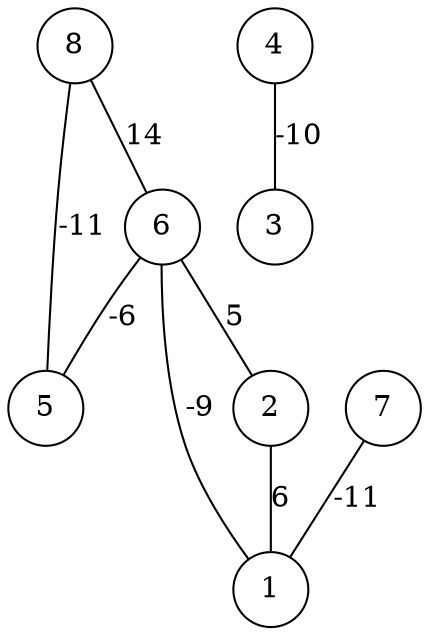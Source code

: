 graph { 
	 fontname="Helvetica,Arial,sans-serif" 
	 node [shape = circle]; 
	 8 -- 5 [label = "-11"];
	 8 -- 6 [label = "14"];
	 7 -- 1 [label = "-11"];
	 6 -- 1 [label = "-9"];
	 6 -- 2 [label = "5"];
	 6 -- 5 [label = "-6"];
	 4 -- 3 [label = "-10"];
	 2 -- 1 [label = "6"];
	 1;
	 2;
	 3;
	 4;
	 5;
	 6;
	 7;
	 8;
}
